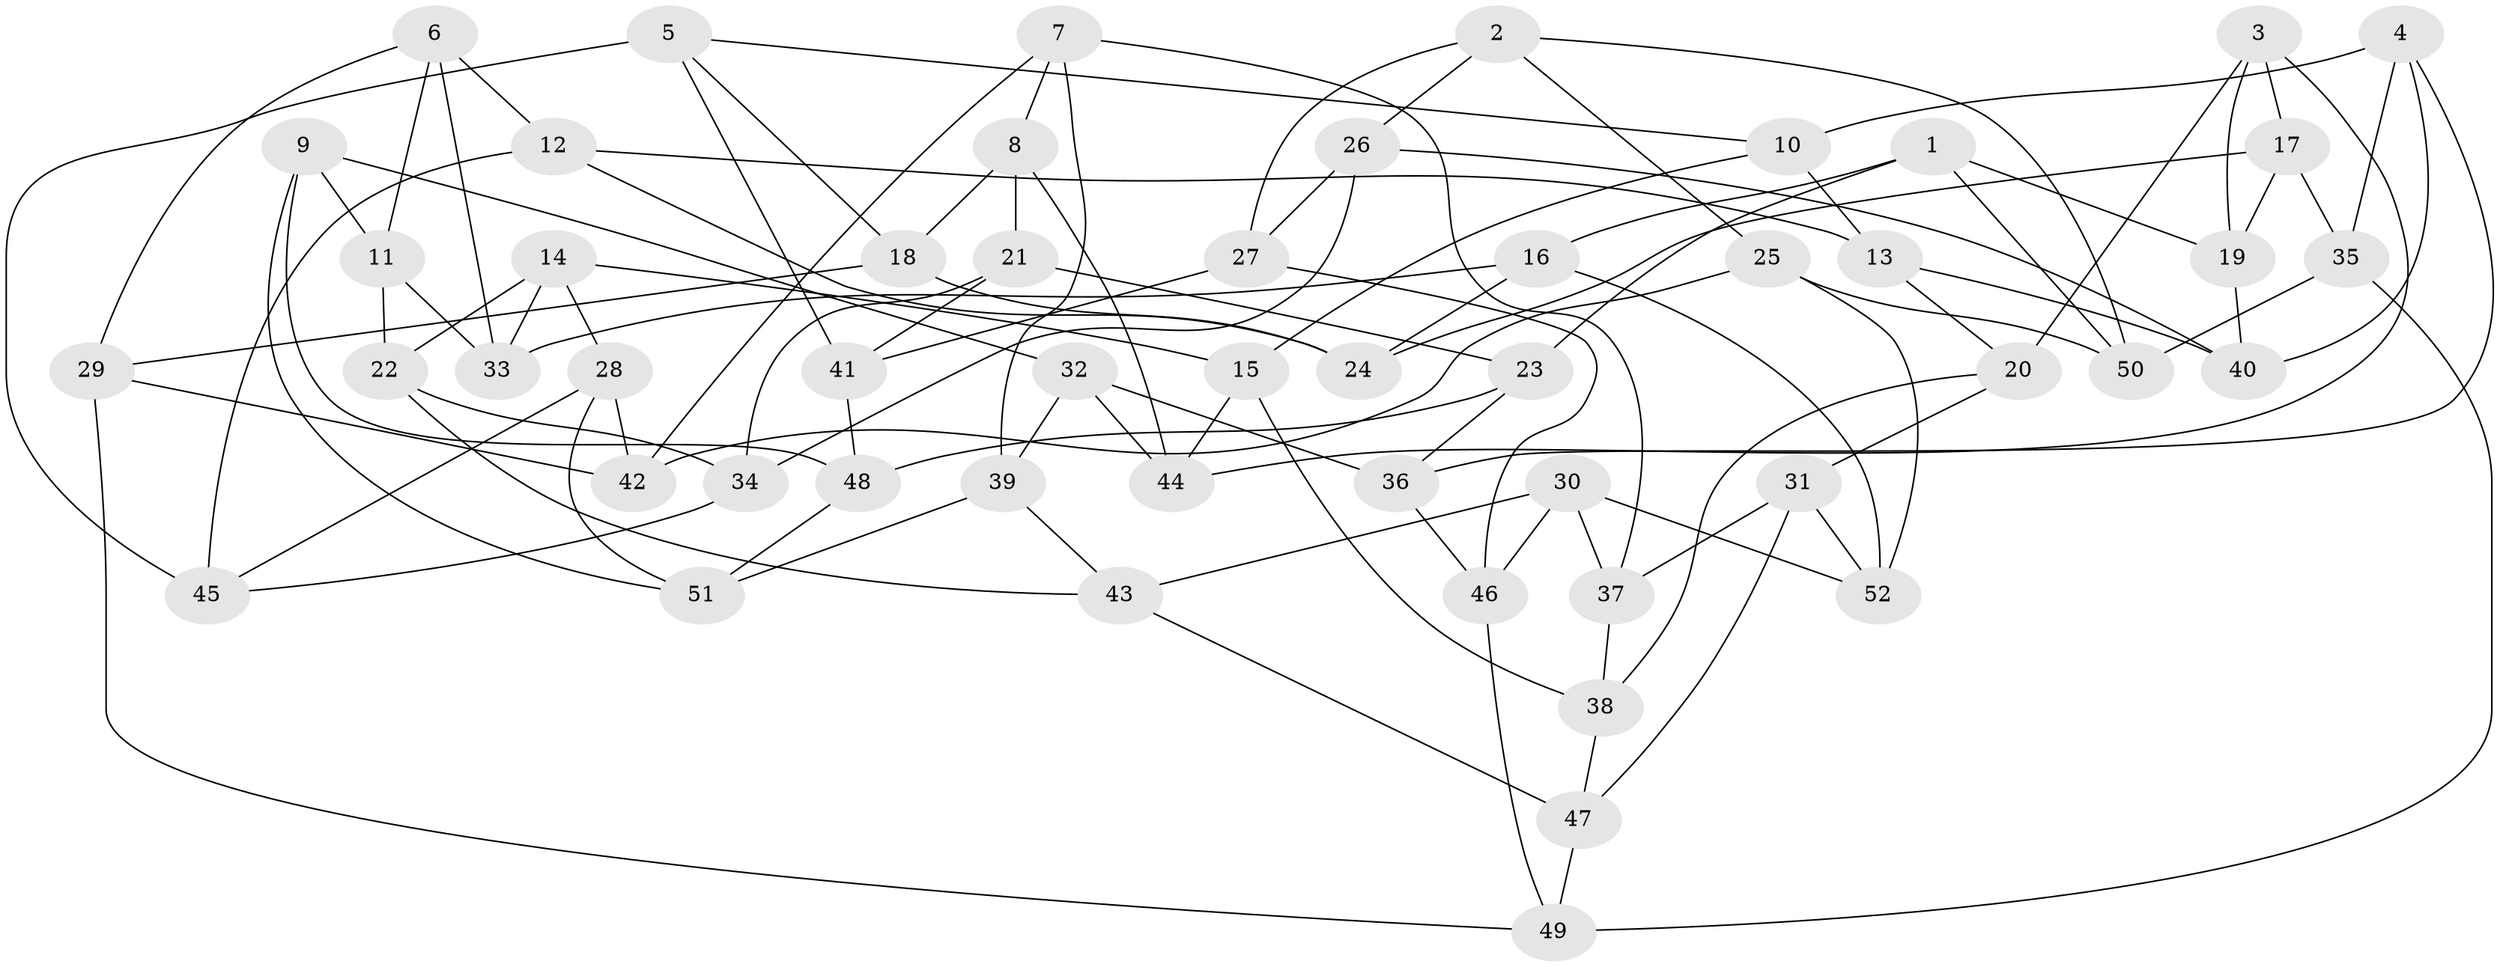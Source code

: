 // coarse degree distribution, {6: 0.4482758620689655, 5: 0.3448275862068966, 4: 0.13793103448275862, 3: 0.06896551724137931}
// Generated by graph-tools (version 1.1) at 2025/42/03/06/25 10:42:18]
// undirected, 52 vertices, 104 edges
graph export_dot {
graph [start="1"]
  node [color=gray90,style=filled];
  1;
  2;
  3;
  4;
  5;
  6;
  7;
  8;
  9;
  10;
  11;
  12;
  13;
  14;
  15;
  16;
  17;
  18;
  19;
  20;
  21;
  22;
  23;
  24;
  25;
  26;
  27;
  28;
  29;
  30;
  31;
  32;
  33;
  34;
  35;
  36;
  37;
  38;
  39;
  40;
  41;
  42;
  43;
  44;
  45;
  46;
  47;
  48;
  49;
  50;
  51;
  52;
  1 -- 19;
  1 -- 50;
  1 -- 16;
  1 -- 23;
  2 -- 25;
  2 -- 27;
  2 -- 50;
  2 -- 26;
  3 -- 17;
  3 -- 20;
  3 -- 44;
  3 -- 19;
  4 -- 10;
  4 -- 35;
  4 -- 40;
  4 -- 36;
  5 -- 45;
  5 -- 10;
  5 -- 18;
  5 -- 41;
  6 -- 12;
  6 -- 11;
  6 -- 33;
  6 -- 29;
  7 -- 42;
  7 -- 8;
  7 -- 39;
  7 -- 37;
  8 -- 44;
  8 -- 21;
  8 -- 18;
  9 -- 11;
  9 -- 48;
  9 -- 32;
  9 -- 51;
  10 -- 13;
  10 -- 15;
  11 -- 22;
  11 -- 33;
  12 -- 24;
  12 -- 13;
  12 -- 45;
  13 -- 20;
  13 -- 40;
  14 -- 33;
  14 -- 22;
  14 -- 28;
  14 -- 15;
  15 -- 38;
  15 -- 44;
  16 -- 52;
  16 -- 24;
  16 -- 33;
  17 -- 35;
  17 -- 24;
  17 -- 19;
  18 -- 24;
  18 -- 29;
  19 -- 40;
  20 -- 38;
  20 -- 31;
  21 -- 34;
  21 -- 23;
  21 -- 41;
  22 -- 43;
  22 -- 34;
  23 -- 48;
  23 -- 36;
  25 -- 50;
  25 -- 42;
  25 -- 52;
  26 -- 40;
  26 -- 34;
  26 -- 27;
  27 -- 41;
  27 -- 46;
  28 -- 42;
  28 -- 51;
  28 -- 45;
  29 -- 49;
  29 -- 42;
  30 -- 46;
  30 -- 43;
  30 -- 37;
  30 -- 52;
  31 -- 37;
  31 -- 52;
  31 -- 47;
  32 -- 44;
  32 -- 39;
  32 -- 36;
  34 -- 45;
  35 -- 50;
  35 -- 49;
  36 -- 46;
  37 -- 38;
  38 -- 47;
  39 -- 51;
  39 -- 43;
  41 -- 48;
  43 -- 47;
  46 -- 49;
  47 -- 49;
  48 -- 51;
}
